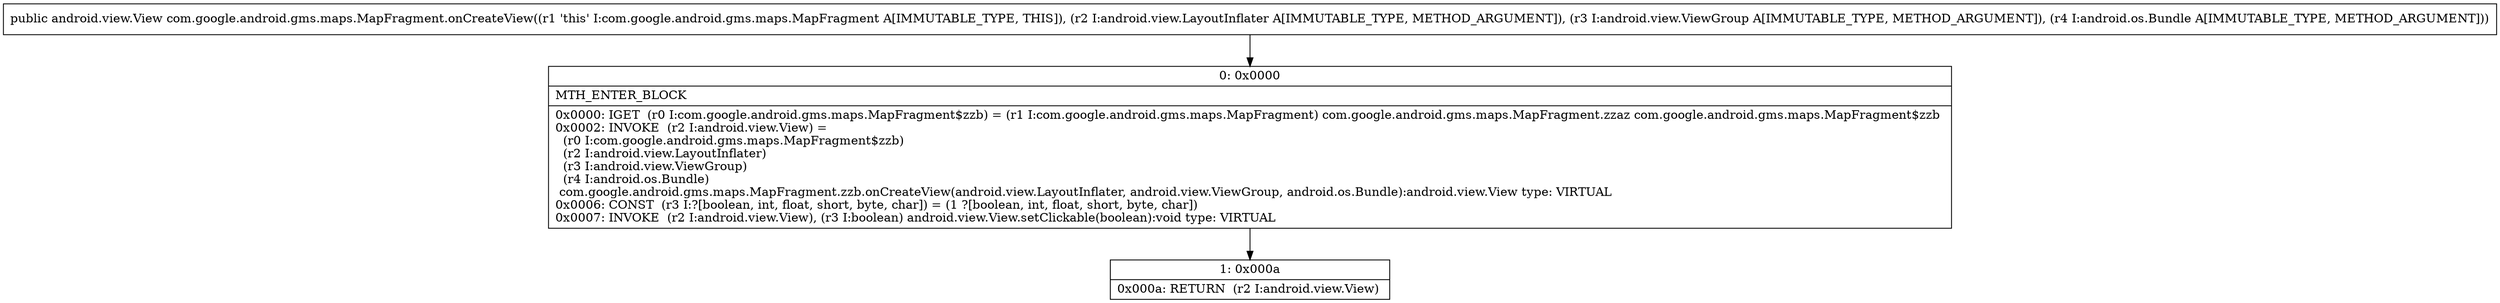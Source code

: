 digraph "CFG forcom.google.android.gms.maps.MapFragment.onCreateView(Landroid\/view\/LayoutInflater;Landroid\/view\/ViewGroup;Landroid\/os\/Bundle;)Landroid\/view\/View;" {
Node_0 [shape=record,label="{0\:\ 0x0000|MTH_ENTER_BLOCK\l|0x0000: IGET  (r0 I:com.google.android.gms.maps.MapFragment$zzb) = (r1 I:com.google.android.gms.maps.MapFragment) com.google.android.gms.maps.MapFragment.zzaz com.google.android.gms.maps.MapFragment$zzb \l0x0002: INVOKE  (r2 I:android.view.View) = \l  (r0 I:com.google.android.gms.maps.MapFragment$zzb)\l  (r2 I:android.view.LayoutInflater)\l  (r3 I:android.view.ViewGroup)\l  (r4 I:android.os.Bundle)\l com.google.android.gms.maps.MapFragment.zzb.onCreateView(android.view.LayoutInflater, android.view.ViewGroup, android.os.Bundle):android.view.View type: VIRTUAL \l0x0006: CONST  (r3 I:?[boolean, int, float, short, byte, char]) = (1 ?[boolean, int, float, short, byte, char]) \l0x0007: INVOKE  (r2 I:android.view.View), (r3 I:boolean) android.view.View.setClickable(boolean):void type: VIRTUAL \l}"];
Node_1 [shape=record,label="{1\:\ 0x000a|0x000a: RETURN  (r2 I:android.view.View) \l}"];
MethodNode[shape=record,label="{public android.view.View com.google.android.gms.maps.MapFragment.onCreateView((r1 'this' I:com.google.android.gms.maps.MapFragment A[IMMUTABLE_TYPE, THIS]), (r2 I:android.view.LayoutInflater A[IMMUTABLE_TYPE, METHOD_ARGUMENT]), (r3 I:android.view.ViewGroup A[IMMUTABLE_TYPE, METHOD_ARGUMENT]), (r4 I:android.os.Bundle A[IMMUTABLE_TYPE, METHOD_ARGUMENT])) }"];
MethodNode -> Node_0;
Node_0 -> Node_1;
}

